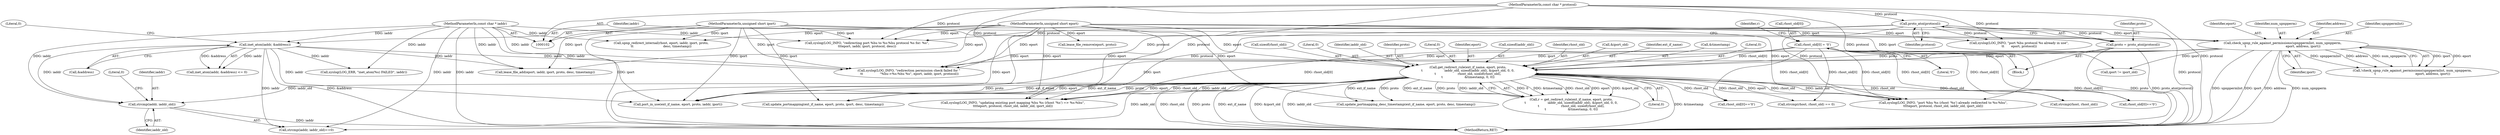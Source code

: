 digraph "0_miniupnp_f321c2066b96d18afa5158dfa2d2873a2957ef38@API" {
"1000196" [label="(Call,strcmp(iaddr, iaddr_old))"];
"1000124" [label="(Call,inet_aton(iaddr, &address))"];
"1000105" [label="(MethodParameterIn,const char * iaddr)"];
"1000170" [label="(Call,get_redirect_rule(ext_if_name, eport, proto,\n\t                      iaddr_old, sizeof(iaddr_old), &iport_old, 0, 0,\n\t                      rhost_old, sizeof(rhost_old),\n\t                      &timestamp, 0, 0))"];
"1000139" [label="(Call,check_upnp_rule_against_permissions(upnppermlist, num_upnpperm,\n\t                                        eport, address, iport))"];
"1000104" [label="(MethodParameterIn,unsigned short eport)"];
"1000106" [label="(MethodParameterIn,unsigned short iport)"];
"1000118" [label="(Call,proto = proto_atoi(protocol))"];
"1000120" [label="(Call,proto_atoi(protocol))"];
"1000107" [label="(MethodParameterIn,const char * protocol)"];
"1000163" [label="(Call,rhost_old[0] = '\0')"];
"1000226" [label="(Call,strcmp(rhost, rhost_old) == 0)"];
"1000307" [label="(Call,port_in_use(ext_if_name, eport, proto, iaddr, iport))"];
"1000130" [label="(Call,syslog(LOG_ERR, \"inet_aton(%s) FAILED\", iaddr))"];
"1000268" [label="(Call,update_portmapping_desc_timestamp(ext_if_name, eport, proto, desc, timestamp))"];
"1000184" [label="(Call,&timestamp)"];
"1000142" [label="(Identifier,eport)"];
"1000125" [label="(Identifier,iaddr)"];
"1000138" [label="(Call,!check_upnp_rule_against_permissions(upnppermlist, num_upnpperm,\n\t                                        eport, address, iport))"];
"1000219" [label="(Call,rhost_old[0]=='\0')"];
"1000279" [label="(Call,lease_file_remove(eport, proto))"];
"1000106" [label="(MethodParameterIn,unsigned short iport)"];
"1000170" [label="(Call,get_redirect_rule(ext_if_name, eport, proto,\n\t                      iaddr_old, sizeof(iaddr_old), &iport_old, 0, 0,\n\t                      rhost_old, sizeof(rhost_old),\n\t                      &timestamp, 0, 0))"];
"1000199" [label="(Literal,0)"];
"1000179" [label="(Literal,0)"];
"1000182" [label="(Call,sizeof(rhost_old))"];
"1000163" [label="(Call,rhost_old[0] = '\0')"];
"1000315" [label="(Call,syslog(LOG_INFO, \"port %hu protocol %s already in use\",\n\t\t       eport, protocol))"];
"1000232" [label="(Call,syslog(LOG_INFO, \"updating existing port mapping %hu %s (rhost '%s') => %s:%hu\",\n\t\t\t\teport, protocol, rhost_old, iaddr_old, iport_old))"];
"1000197" [label="(Identifier,iaddr)"];
"1000251" [label="(Call,iport != iport_old)"];
"1000120" [label="(Call,proto_atoi(protocol))"];
"1000167" [label="(Literal,'\0')"];
"1000110" [label="(Block,)"];
"1000180" [label="(Literal,0)"];
"1000144" [label="(Identifier,iport)"];
"1000196" [label="(Call,strcmp(iaddr, iaddr_old))"];
"1000205" [label="(Call,rhost_old[0]=='\0')"];
"1000174" [label="(Identifier,iaddr_old)"];
"1000119" [label="(Identifier,proto)"];
"1000124" [label="(Call,inet_aton(iaddr, &address))"];
"1000293" [label="(Call,syslog(LOG_INFO, \"port %hu %s (rhost '%s') already redirected to %s:%hu\",\n\t\t\t\teport, protocol, rhost_old, iaddr_old, iport_old))"];
"1000118" [label="(Call,proto = proto_atoi(protocol))"];
"1000141" [label="(Identifier,num_upnpperm)"];
"1000173" [label="(Identifier,proto)"];
"1000123" [label="(Call,inet_aton(iaddr, &address) <= 0)"];
"1000186" [label="(Literal,0)"];
"1000168" [label="(Call,r = get_redirect_rule(ext_if_name, eport, proto,\n\t                      iaddr_old, sizeof(iaddr_old), &iport_old, 0, 0,\n\t                      rhost_old, sizeof(rhost_old),\n\t                      &timestamp, 0, 0))"];
"1000187" [label="(Literal,0)"];
"1000257" [label="(Call,update_portmapping(ext_if_name, eport, proto, iport, desc, timestamp))"];
"1000227" [label="(Call,strcmp(rhost, rhost_old))"];
"1000128" [label="(Literal,0)"];
"1000282" [label="(Call,lease_file_add(eport, iaddr, iport, proto, desc, timestamp))"];
"1000335" [label="(Call,syslog(LOG_INFO, \"redirecting port %hu to %s:%hu protocol %s for: %s\",\n\t\t\teport, iaddr, iport, protocol, desc))"];
"1000198" [label="(Identifier,iaddr_old)"];
"1000352" [label="(MethodReturn,RET)"];
"1000172" [label="(Identifier,eport)"];
"1000344" [label="(Call,upnp_redirect_internal(rhost, eport, iaddr, iport, proto,\n\t\t                              desc, timestamp))"];
"1000195" [label="(Call,strcmp(iaddr, iaddr_old)==0)"];
"1000175" [label="(Call,sizeof(iaddr_old))"];
"1000107" [label="(MethodParameterIn,const char * protocol)"];
"1000181" [label="(Identifier,rhost_old)"];
"1000177" [label="(Call,&iport_old)"];
"1000121" [label="(Identifier,protocol)"];
"1000171" [label="(Identifier,ext_if_name)"];
"1000139" [label="(Call,check_upnp_rule_against_permissions(upnppermlist, num_upnpperm,\n\t                                        eport, address, iport))"];
"1000164" [label="(Call,rhost_old[0])"];
"1000143" [label="(Identifier,address)"];
"1000169" [label="(Identifier,r)"];
"1000126" [label="(Call,&address)"];
"1000146" [label="(Call,syslog(LOG_INFO, \"redirection permission check failed for \"\n \t\t                 \"%hu->%s:%hu %s\", eport, iaddr, iport, protocol))"];
"1000104" [label="(MethodParameterIn,unsigned short eport)"];
"1000105" [label="(MethodParameterIn,const char * iaddr)"];
"1000140" [label="(Identifier,upnppermlist)"];
"1000196" -> "1000195"  [label="AST: "];
"1000196" -> "1000198"  [label="CFG: "];
"1000197" -> "1000196"  [label="AST: "];
"1000198" -> "1000196"  [label="AST: "];
"1000199" -> "1000196"  [label="CFG: "];
"1000196" -> "1000352"  [label="DDG: iaddr"];
"1000124" -> "1000196"  [label="DDG: iaddr"];
"1000105" -> "1000196"  [label="DDG: iaddr"];
"1000170" -> "1000196"  [label="DDG: iaddr_old"];
"1000124" -> "1000123"  [label="AST: "];
"1000124" -> "1000126"  [label="CFG: "];
"1000125" -> "1000124"  [label="AST: "];
"1000126" -> "1000124"  [label="AST: "];
"1000128" -> "1000124"  [label="CFG: "];
"1000124" -> "1000352"  [label="DDG: &address"];
"1000124" -> "1000123"  [label="DDG: iaddr"];
"1000124" -> "1000123"  [label="DDG: &address"];
"1000105" -> "1000124"  [label="DDG: iaddr"];
"1000124" -> "1000130"  [label="DDG: iaddr"];
"1000124" -> "1000146"  [label="DDG: iaddr"];
"1000124" -> "1000195"  [label="DDG: iaddr"];
"1000124" -> "1000282"  [label="DDG: iaddr"];
"1000124" -> "1000307"  [label="DDG: iaddr"];
"1000105" -> "1000102"  [label="AST: "];
"1000105" -> "1000352"  [label="DDG: iaddr"];
"1000105" -> "1000130"  [label="DDG: iaddr"];
"1000105" -> "1000146"  [label="DDG: iaddr"];
"1000105" -> "1000195"  [label="DDG: iaddr"];
"1000105" -> "1000282"  [label="DDG: iaddr"];
"1000105" -> "1000307"  [label="DDG: iaddr"];
"1000105" -> "1000335"  [label="DDG: iaddr"];
"1000105" -> "1000344"  [label="DDG: iaddr"];
"1000170" -> "1000168"  [label="AST: "];
"1000170" -> "1000187"  [label="CFG: "];
"1000171" -> "1000170"  [label="AST: "];
"1000172" -> "1000170"  [label="AST: "];
"1000173" -> "1000170"  [label="AST: "];
"1000174" -> "1000170"  [label="AST: "];
"1000175" -> "1000170"  [label="AST: "];
"1000177" -> "1000170"  [label="AST: "];
"1000179" -> "1000170"  [label="AST: "];
"1000180" -> "1000170"  [label="AST: "];
"1000181" -> "1000170"  [label="AST: "];
"1000182" -> "1000170"  [label="AST: "];
"1000184" -> "1000170"  [label="AST: "];
"1000186" -> "1000170"  [label="AST: "];
"1000187" -> "1000170"  [label="AST: "];
"1000168" -> "1000170"  [label="CFG: "];
"1000170" -> "1000352"  [label="DDG: &timestamp"];
"1000170" -> "1000352"  [label="DDG: rhost_old"];
"1000170" -> "1000352"  [label="DDG: proto"];
"1000170" -> "1000352"  [label="DDG: ext_if_name"];
"1000170" -> "1000352"  [label="DDG: &iport_old"];
"1000170" -> "1000352"  [label="DDG: iaddr_old"];
"1000170" -> "1000168"  [label="DDG: 0"];
"1000170" -> "1000168"  [label="DDG: &timestamp"];
"1000170" -> "1000168"  [label="DDG: rhost_old"];
"1000170" -> "1000168"  [label="DDG: eport"];
"1000170" -> "1000168"  [label="DDG: &iport_old"];
"1000170" -> "1000168"  [label="DDG: ext_if_name"];
"1000170" -> "1000168"  [label="DDG: proto"];
"1000170" -> "1000168"  [label="DDG: iaddr_old"];
"1000139" -> "1000170"  [label="DDG: eport"];
"1000104" -> "1000170"  [label="DDG: eport"];
"1000118" -> "1000170"  [label="DDG: proto"];
"1000163" -> "1000170"  [label="DDG: rhost_old[0]"];
"1000170" -> "1000195"  [label="DDG: iaddr_old"];
"1000170" -> "1000205"  [label="DDG: rhost_old"];
"1000170" -> "1000219"  [label="DDG: rhost_old"];
"1000170" -> "1000226"  [label="DDG: rhost_old"];
"1000170" -> "1000227"  [label="DDG: rhost_old"];
"1000170" -> "1000232"  [label="DDG: eport"];
"1000170" -> "1000232"  [label="DDG: rhost_old"];
"1000170" -> "1000232"  [label="DDG: iaddr_old"];
"1000170" -> "1000257"  [label="DDG: ext_if_name"];
"1000170" -> "1000257"  [label="DDG: proto"];
"1000170" -> "1000268"  [label="DDG: ext_if_name"];
"1000170" -> "1000268"  [label="DDG: proto"];
"1000170" -> "1000293"  [label="DDG: eport"];
"1000170" -> "1000293"  [label="DDG: rhost_old"];
"1000170" -> "1000293"  [label="DDG: iaddr_old"];
"1000170" -> "1000307"  [label="DDG: ext_if_name"];
"1000170" -> "1000307"  [label="DDG: eport"];
"1000170" -> "1000307"  [label="DDG: proto"];
"1000139" -> "1000138"  [label="AST: "];
"1000139" -> "1000144"  [label="CFG: "];
"1000140" -> "1000139"  [label="AST: "];
"1000141" -> "1000139"  [label="AST: "];
"1000142" -> "1000139"  [label="AST: "];
"1000143" -> "1000139"  [label="AST: "];
"1000144" -> "1000139"  [label="AST: "];
"1000138" -> "1000139"  [label="CFG: "];
"1000139" -> "1000352"  [label="DDG: num_upnpperm"];
"1000139" -> "1000352"  [label="DDG: upnppermlist"];
"1000139" -> "1000352"  [label="DDG: iport"];
"1000139" -> "1000352"  [label="DDG: address"];
"1000139" -> "1000138"  [label="DDG: iport"];
"1000139" -> "1000138"  [label="DDG: eport"];
"1000139" -> "1000138"  [label="DDG: upnppermlist"];
"1000139" -> "1000138"  [label="DDG: address"];
"1000139" -> "1000138"  [label="DDG: num_upnpperm"];
"1000104" -> "1000139"  [label="DDG: eport"];
"1000106" -> "1000139"  [label="DDG: iport"];
"1000139" -> "1000146"  [label="DDG: eport"];
"1000139" -> "1000146"  [label="DDG: iport"];
"1000139" -> "1000251"  [label="DDG: iport"];
"1000139" -> "1000307"  [label="DDG: iport"];
"1000104" -> "1000102"  [label="AST: "];
"1000104" -> "1000352"  [label="DDG: eport"];
"1000104" -> "1000146"  [label="DDG: eport"];
"1000104" -> "1000232"  [label="DDG: eport"];
"1000104" -> "1000257"  [label="DDG: eport"];
"1000104" -> "1000268"  [label="DDG: eport"];
"1000104" -> "1000279"  [label="DDG: eport"];
"1000104" -> "1000282"  [label="DDG: eport"];
"1000104" -> "1000293"  [label="DDG: eport"];
"1000104" -> "1000307"  [label="DDG: eport"];
"1000104" -> "1000315"  [label="DDG: eport"];
"1000104" -> "1000335"  [label="DDG: eport"];
"1000104" -> "1000344"  [label="DDG: eport"];
"1000106" -> "1000102"  [label="AST: "];
"1000106" -> "1000352"  [label="DDG: iport"];
"1000106" -> "1000146"  [label="DDG: iport"];
"1000106" -> "1000251"  [label="DDG: iport"];
"1000106" -> "1000257"  [label="DDG: iport"];
"1000106" -> "1000282"  [label="DDG: iport"];
"1000106" -> "1000307"  [label="DDG: iport"];
"1000106" -> "1000335"  [label="DDG: iport"];
"1000106" -> "1000344"  [label="DDG: iport"];
"1000118" -> "1000110"  [label="AST: "];
"1000118" -> "1000120"  [label="CFG: "];
"1000119" -> "1000118"  [label="AST: "];
"1000120" -> "1000118"  [label="AST: "];
"1000125" -> "1000118"  [label="CFG: "];
"1000118" -> "1000352"  [label="DDG: proto_atoi(protocol)"];
"1000118" -> "1000352"  [label="DDG: proto"];
"1000120" -> "1000118"  [label="DDG: protocol"];
"1000120" -> "1000121"  [label="CFG: "];
"1000121" -> "1000120"  [label="AST: "];
"1000120" -> "1000352"  [label="DDG: protocol"];
"1000107" -> "1000120"  [label="DDG: protocol"];
"1000120" -> "1000146"  [label="DDG: protocol"];
"1000120" -> "1000232"  [label="DDG: protocol"];
"1000120" -> "1000293"  [label="DDG: protocol"];
"1000120" -> "1000315"  [label="DDG: protocol"];
"1000120" -> "1000335"  [label="DDG: protocol"];
"1000107" -> "1000102"  [label="AST: "];
"1000107" -> "1000352"  [label="DDG: protocol"];
"1000107" -> "1000146"  [label="DDG: protocol"];
"1000107" -> "1000232"  [label="DDG: protocol"];
"1000107" -> "1000293"  [label="DDG: protocol"];
"1000107" -> "1000315"  [label="DDG: protocol"];
"1000107" -> "1000335"  [label="DDG: protocol"];
"1000163" -> "1000110"  [label="AST: "];
"1000163" -> "1000167"  [label="CFG: "];
"1000164" -> "1000163"  [label="AST: "];
"1000167" -> "1000163"  [label="AST: "];
"1000169" -> "1000163"  [label="CFG: "];
"1000163" -> "1000352"  [label="DDG: rhost_old[0]"];
"1000163" -> "1000205"  [label="DDG: rhost_old[0]"];
"1000163" -> "1000219"  [label="DDG: rhost_old[0]"];
"1000163" -> "1000226"  [label="DDG: rhost_old[0]"];
"1000163" -> "1000227"  [label="DDG: rhost_old[0]"];
"1000163" -> "1000232"  [label="DDG: rhost_old[0]"];
"1000163" -> "1000293"  [label="DDG: rhost_old[0]"];
}

